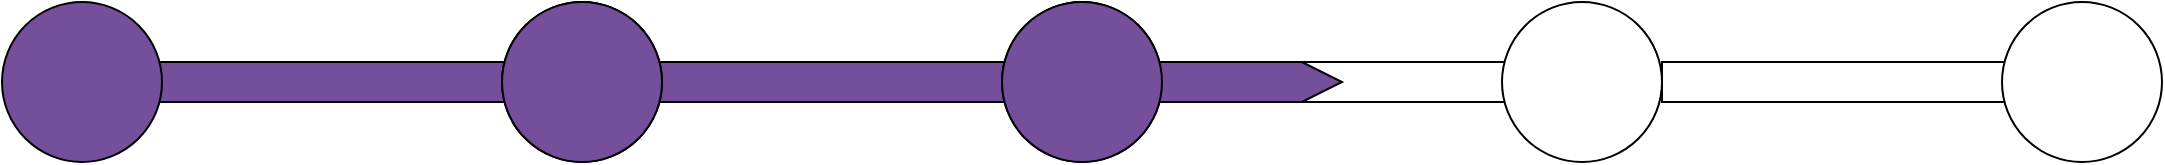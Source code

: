 <mxfile version="15.7.3" type="device"><diagram id="fa8DC_OSdRCqygaarwAU" name="Seite-1"><mxGraphModel dx="1574" dy="1464" grid="1" gridSize="10" guides="1" tooltips="1" connect="1" arrows="1" fold="1" page="1" pageScale="1" pageWidth="827" pageHeight="1169" math="0" shadow="0"><root><mxCell id="0"/><mxCell id="1" parent="0"/><mxCell id="Ku2LYZKMUkQhRpWCa0PE-2" value="" style="rounded=0;whiteSpace=wrap;html=1;fillColor=#754F9C;" parent="1" vertex="1"><mxGeometry x="170" y="360" width="210" height="20" as="geometry"/></mxCell><mxCell id="Ku2LYZKMUkQhRpWCa0PE-4" value="" style="rounded=0;whiteSpace=wrap;html=1;fillColor=#754F9C;" parent="1" vertex="1"><mxGeometry x="420" y="360" width="210" height="20" as="geometry"/></mxCell><mxCell id="Ku2LYZKMUkQhRpWCa0PE-6" value="" style="rounded=0;whiteSpace=wrap;html=1;" parent="1" vertex="1"><mxGeometry x="670" y="360" width="210" height="20" as="geometry"/></mxCell><mxCell id="Ku2LYZKMUkQhRpWCa0PE-8" value="" style="rounded=0;whiteSpace=wrap;html=1;" parent="1" vertex="1"><mxGeometry x="930" y="360" width="210" height="20" as="geometry"/></mxCell><mxCell id="Ku2LYZKMUkQhRpWCa0PE-3" value="" style="ellipse;whiteSpace=wrap;html=1;aspect=fixed;" parent="1" vertex="1"><mxGeometry x="350" y="330" width="80" height="80" as="geometry"/></mxCell><mxCell id="Ku2LYZKMUkQhRpWCa0PE-5" value="" style="ellipse;whiteSpace=wrap;html=1;aspect=fixed;" parent="1" vertex="1"><mxGeometry x="600" y="330" width="80" height="80" as="geometry"/></mxCell><mxCell id="Ku2LYZKMUkQhRpWCa0PE-7" value="" style="ellipse;whiteSpace=wrap;html=1;aspect=fixed;" parent="1" vertex="1"><mxGeometry x="850" y="330" width="80" height="80" as="geometry"/></mxCell><mxCell id="Ku2LYZKMUkQhRpWCa0PE-9" value="" style="ellipse;whiteSpace=wrap;html=1;aspect=fixed;" parent="1" vertex="1"><mxGeometry x="1100" y="330" width="80" height="80" as="geometry"/></mxCell><mxCell id="Ku2LYZKMUkQhRpWCa0PE-1" value="" style="ellipse;whiteSpace=wrap;html=1;aspect=fixed;fillColor=#754f9c;" parent="1" vertex="1"><mxGeometry x="100" y="330" width="80" height="80" as="geometry"/></mxCell><mxCell id="Ku2LYZKMUkQhRpWCa0PE-14" value="" style="ellipse;whiteSpace=wrap;html=1;aspect=fixed;fillColor=#754f9c;" parent="1" vertex="1"><mxGeometry x="350" y="330" width="80" height="80" as="geometry"/></mxCell><mxCell id="Ku2LYZKMUkQhRpWCa0PE-15" value="" style="shape=step;perimeter=stepPerimeter;whiteSpace=wrap;html=1;fixedSize=1;fillColor=#754f9c;" parent="1" vertex="1"><mxGeometry x="650" y="360" width="120" height="20" as="geometry"/></mxCell><mxCell id="Ku2LYZKMUkQhRpWCa0PE-16" value="" style="ellipse;whiteSpace=wrap;html=1;aspect=fixed;fillColor=#754f9c;" parent="1" vertex="1"><mxGeometry x="600" y="330" width="80" height="80" as="geometry"/></mxCell></root></mxGraphModel></diagram></mxfile>